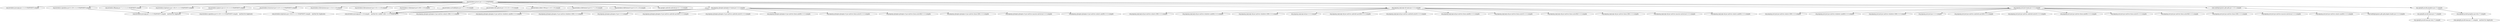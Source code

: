 digraph bytedeco__javacv {
	"org.bytedeco:javacv:jar:1.5.12-SNAPSHOT" -> "org.bytedeco:javacpp:jar:1.5.12-SNAPSHOT:compile" ; 
	"org.bytedeco:javacv:jar:1.5.12-SNAPSHOT" -> "org.bytedeco:openblas:jar:0.3.29-1.5.12-SNAPSHOT:compile" ; 
	"org.bytedeco:javacv:jar:1.5.12-SNAPSHOT" -> "org.bytedeco:opencv:jar:4.11.0-1.5.12-SNAPSHOT:compile" ; 
	"org.bytedeco:javacv:jar:1.5.12-SNAPSHOT" -> "org.bytedeco:ffmpeg:jar:7.1.1-1.5.12-SNAPSHOT:compile" ; 
	"org.bytedeco:javacv:jar:1.5.12-SNAPSHOT" -> "org.bytedeco:flycapture:jar:2.13.3.31-1.5.9:compile" ; 
	"org.bytedeco:javacv:jar:1.5.12-SNAPSHOT" -> "org.bytedeco:libdc1394:jar:2.2.6-1.5.9:compile" ; 
	"org.bytedeco:javacv:jar:1.5.12-SNAPSHOT" -> "org.bytedeco:libfreenect:jar:0.5.7-1.5.9:compile" ; 
	"org.bytedeco:javacv:jar:1.5.12-SNAPSHOT" -> "org.bytedeco:libfreenect2:jar:0.2.0-1.5.9:compile" ; 
	"org.bytedeco:javacv:jar:1.5.12-SNAPSHOT" -> "org.bytedeco:librealsense:jar:1.12.4-1.5.9:compile" ; 
	"org.bytedeco:javacv:jar:1.5.12-SNAPSHOT" -> "org.bytedeco:librealsense2:jar:2.53.1-1.5.9:compile" ; 
	"org.bytedeco:javacv:jar:1.5.12-SNAPSHOT" -> "org.bytedeco:videoinput:jar:0.200-1.5.9:compile" ; 
	"org.bytedeco:javacv:jar:1.5.12-SNAPSHOT" -> "org.bytedeco:artoolkitplus:jar:2.3.1-1.5.9:compile" ; 
	"org.bytedeco:javacv:jar:1.5.12-SNAPSHOT" -> "org.bytedeco:leptonica:jar:1.85.0-1.5.12-SNAPSHOT:compile" ; 
	"org.bytedeco:javacv:jar:1.5.12-SNAPSHOT" -> "org.bytedeco:tesseract:jar:5.5.0-1.5.12-SNAPSHOT:compile" ; 
	"org.bytedeco:javacv:jar:1.5.12-SNAPSHOT" -> "com.google.android:android:jar:4.1.1.4:compile" ; 
	"org.bytedeco:javacv:jar:1.5.12-SNAPSHOT" -> "org.jogamp.gluegen:gluegen-rt-main:jar:2.3.2:compile" ; 
	"org.bytedeco:javacv:jar:1.5.12-SNAPSHOT" -> "org.jogamp.jogl:jogl-all-main:jar:2.3.2:compile" ; 
	"org.bytedeco:javacv:jar:1.5.12-SNAPSHOT" -> "org.jogamp.jocl:jocl-main:jar:2.3.2:compile" ; 
	"org.bytedeco:javacv:jar:1.5.12-SNAPSHOT" -> "com.badlogicgames.gdx:gdx:jar:1.13.1:compile" ; 
	"org.bytedeco:javacv:jar:1.5.12-SNAPSHOT" -> "org.openjfx:javafx-graphics:jar:17:compile" ; 
	"org.bytedeco:openblas:jar:0.3.29-1.5.12-SNAPSHOT:compile" -> "(org.bytedeco:javacpp:jar:1.5.12-SNAPSHOT:compile - omitted for duplicate)" ; 
	"org.bytedeco:opencv:jar:4.11.0-1.5.12-SNAPSHOT:compile" -> "(org.bytedeco:openblas:jar:0.3.29-1.5.12-SNAPSHOT:compile - omitted for duplicate)" ; 
	"org.bytedeco:opencv:jar:4.11.0-1.5.12-SNAPSHOT:compile" -> "(org.bytedeco:javacpp:jar:1.5.12-SNAPSHOT:compile - omitted for duplicate)" ; 
	"org.bytedeco:ffmpeg:jar:7.1.1-1.5.12-SNAPSHOT:compile" -> "(org.bytedeco:javacpp:jar:1.5.12-SNAPSHOT:compile - omitted for duplicate)" ; 
	"org.bytedeco:flycapture:jar:2.13.3.31-1.5.9:compile" -> "(org.bytedeco:javacpp:jar:1.5.9:compile - omitted for conflict with 1.5.12-SNAPSHOT)" ; 
	"org.bytedeco:libdc1394:jar:2.2.6-1.5.9:compile" -> "(org.bytedeco:javacpp:jar:1.5.9:compile - omitted for conflict with 1.5.12-SNAPSHOT)" ; 
	"org.bytedeco:libfreenect:jar:0.5.7-1.5.9:compile" -> "(org.bytedeco:javacpp:jar:1.5.9:compile - omitted for conflict with 1.5.12-SNAPSHOT)" ; 
	"org.bytedeco:libfreenect2:jar:0.2.0-1.5.9:compile" -> "(org.bytedeco:javacpp:jar:1.5.9:compile - omitted for conflict with 1.5.12-SNAPSHOT)" ; 
	"org.bytedeco:librealsense:jar:1.12.4-1.5.9:compile" -> "(org.bytedeco:javacpp:jar:1.5.9:compile - omitted for conflict with 1.5.12-SNAPSHOT)" ; 
	"org.bytedeco:librealsense2:jar:2.53.1-1.5.9:compile" -> "(org.bytedeco:javacpp:jar:1.5.9:compile - omitted for conflict with 1.5.12-SNAPSHOT)" ; 
	"org.bytedeco:videoinput:jar:0.200-1.5.9:compile" -> "(org.bytedeco:javacpp:jar:1.5.9:compile - omitted for conflict with 1.5.12-SNAPSHOT)" ; 
	"org.bytedeco:artoolkitplus:jar:2.3.1-1.5.9:compile" -> "(org.bytedeco:javacpp:jar:1.5.9:compile - omitted for conflict with 1.5.12-SNAPSHOT)" ; 
	"org.bytedeco:leptonica:jar:1.85.0-1.5.12-SNAPSHOT:compile" -> "(org.bytedeco:javacpp:jar:1.5.12-SNAPSHOT:compile - omitted for duplicate)" ; 
	"org.bytedeco:tesseract:jar:5.5.0-1.5.12-SNAPSHOT:compile" -> "(org.bytedeco:leptonica:jar:1.85.0-1.5.12-SNAPSHOT:compile - omitted for duplicate)" ; 
	"org.bytedeco:tesseract:jar:5.5.0-1.5.12-SNAPSHOT:compile" -> "(org.bytedeco:javacpp:jar:1.5.12-SNAPSHOT:compile - omitted for duplicate)" ; 
	"org.jogamp.gluegen:gluegen-rt-main:jar:2.3.2:compile" -> "org.jogamp.gluegen:gluegen-rt:jar:2.3.2:compile" ; 
	"org.jogamp.gluegen:gluegen-rt-main:jar:2.3.2:compile" -> "org.jogamp.gluegen:gluegen-rt:jar:natives-android-aarch64:2.3.2:compile" ; 
	"org.jogamp.gluegen:gluegen-rt-main:jar:2.3.2:compile" -> "org.jogamp.gluegen:gluegen-rt:jar:natives-android-armv6:2.3.2:compile" ; 
	"org.jogamp.gluegen:gluegen-rt-main:jar:2.3.2:compile" -> "org.jogamp.gluegen:gluegen-rt:jar:natives-linux-amd64:2.3.2:compile" ; 
	"org.jogamp.gluegen:gluegen-rt-main:jar:2.3.2:compile" -> "org.jogamp.gluegen:gluegen-rt:jar:natives-linux-armv6:2.3.2:compile" ; 
	"org.jogamp.gluegen:gluegen-rt-main:jar:2.3.2:compile" -> "org.jogamp.gluegen:gluegen-rt:jar:natives-linux-armv6hf:2.3.2:compile" ; 
	"org.jogamp.gluegen:gluegen-rt-main:jar:2.3.2:compile" -> "org.jogamp.gluegen:gluegen-rt:jar:natives-linux-i586:2.3.2:compile" ; 
	"org.jogamp.gluegen:gluegen-rt-main:jar:2.3.2:compile" -> "org.jogamp.gluegen:gluegen-rt:jar:natives-macosx-universal:2.3.2:compile" ; 
	"org.jogamp.gluegen:gluegen-rt-main:jar:2.3.2:compile" -> "org.jogamp.gluegen:gluegen-rt:jar:natives-solaris-amd64:2.3.2:compile" ; 
	"org.jogamp.gluegen:gluegen-rt-main:jar:2.3.2:compile" -> "org.jogamp.gluegen:gluegen-rt:jar:natives-solaris-i586:2.3.2:compile" ; 
	"org.jogamp.gluegen:gluegen-rt-main:jar:2.3.2:compile" -> "org.jogamp.gluegen:gluegen-rt:jar:natives-windows-amd64:2.3.2:compile" ; 
	"org.jogamp.gluegen:gluegen-rt-main:jar:2.3.2:compile" -> "org.jogamp.gluegen:gluegen-rt:jar:natives-windows-i586:2.3.2:compile" ; 
	"org.jogamp.jogl:jogl-all-main:jar:2.3.2:compile" -> "org.jogamp.jogl:jogl-all:jar:2.3.2:compile" ; 
	"org.jogamp.jogl:jogl-all-main:jar:2.3.2:compile" -> "org.jogamp.jogl:jogl-all:jar:natives-android-aarch64:2.3.2:compile" ; 
	"org.jogamp.jogl:jogl-all-main:jar:2.3.2:compile" -> "org.jogamp.jogl:jogl-all:jar:natives-android-armv6:2.3.2:compile" ; 
	"org.jogamp.jogl:jogl-all-main:jar:2.3.2:compile" -> "org.jogamp.jogl:jogl-all:jar:natives-linux-amd64:2.3.2:compile" ; 
	"org.jogamp.jogl:jogl-all-main:jar:2.3.2:compile" -> "org.jogamp.jogl:jogl-all:jar:natives-linux-armv6:2.3.2:compile" ; 
	"org.jogamp.jogl:jogl-all-main:jar:2.3.2:compile" -> "org.jogamp.jogl:jogl-all:jar:natives-linux-armv6hf:2.3.2:compile" ; 
	"org.jogamp.jogl:jogl-all-main:jar:2.3.2:compile" -> "org.jogamp.jogl:jogl-all:jar:natives-linux-i586:2.3.2:compile" ; 
	"org.jogamp.jogl:jogl-all-main:jar:2.3.2:compile" -> "org.jogamp.jogl:jogl-all:jar:natives-macosx-universal:2.3.2:compile" ; 
	"org.jogamp.jogl:jogl-all-main:jar:2.3.2:compile" -> "org.jogamp.jogl:jogl-all:jar:natives-solaris-amd64:2.3.2:compile" ; 
	"org.jogamp.jogl:jogl-all-main:jar:2.3.2:compile" -> "org.jogamp.jogl:jogl-all:jar:natives-solaris-i586:2.3.2:compile" ; 
	"org.jogamp.jogl:jogl-all-main:jar:2.3.2:compile" -> "org.jogamp.jogl:jogl-all:jar:natives-windows-amd64:2.3.2:compile" ; 
	"org.jogamp.jogl:jogl-all-main:jar:2.3.2:compile" -> "org.jogamp.jogl:jogl-all:jar:natives-windows-i586:2.3.2:compile" ; 
	"org.jogamp.jocl:jocl-main:jar:2.3.2:compile" -> "org.jogamp.jocl:jocl:jar:2.3.2:compile" ; 
	"org.jogamp.jocl:jocl-main:jar:2.3.2:compile" -> "org.jogamp.jocl:jocl:jar:natives-android-aarch64:2.3.2:compile" ; 
	"org.jogamp.jocl:jocl-main:jar:2.3.2:compile" -> "org.jogamp.jocl:jocl:jar:natives-android-armv6:2.3.2:compile" ; 
	"org.jogamp.jocl:jocl-main:jar:2.3.2:compile" -> "org.jogamp.jocl:jocl:jar:natives-linux-amd64:2.3.2:compile" ; 
	"org.jogamp.jocl:jocl-main:jar:2.3.2:compile" -> "org.jogamp.jocl:jocl:jar:natives-linux-armv6:2.3.2:compile" ; 
	"org.jogamp.jocl:jocl-main:jar:2.3.2:compile" -> "org.jogamp.jocl:jocl:jar:natives-linux-armv6hf:2.3.2:compile" ; 
	"org.jogamp.jocl:jocl-main:jar:2.3.2:compile" -> "org.jogamp.jocl:jocl:jar:natives-linux-i586:2.3.2:compile" ; 
	"org.jogamp.jocl:jocl-main:jar:2.3.2:compile" -> "org.jogamp.jocl:jocl:jar:natives-macosx-universal:2.3.2:compile" ; 
	"org.jogamp.jocl:jocl-main:jar:2.3.2:compile" -> "org.jogamp.jocl:jocl:jar:natives-solaris-amd64:2.3.2:compile" ; 
	"org.jogamp.jocl:jocl-main:jar:2.3.2:compile" -> "org.jogamp.jocl:jocl:jar:natives-solaris-i586:2.3.2:compile" ; 
	"org.jogamp.jocl:jocl-main:jar:2.3.2:compile" -> "org.jogamp.jocl:jocl:jar:natives-windows-amd64:2.3.2:compile" ; 
	"org.jogamp.jocl:jocl-main:jar:2.3.2:compile" -> "org.jogamp.jocl:jocl:jar:natives-windows-i586:2.3.2:compile" ; 
	"com.badlogicgames.gdx:gdx:jar:1.13.1:compile" -> "com.badlogicgames.gdx:gdx-jnigen-loader:jar:2.5.2:compile" ; 
	"org.openjfx:javafx-graphics:jar:17:compile" -> "org.openjfx:javafx-graphics:jar:win:17:compile" ; 
	"org.openjfx:javafx-graphics:jar:17:compile" -> "org.openjfx:javafx-base:jar:17:compile" ; 
	"org.openjfx:javafx-graphics:jar:win:17:compile" -> "(org.openjfx:javafx-base:jar:17:compile - omitted for duplicate)" ; 
	"org.openjfx:javafx-base:jar:17:compile" -> "org.openjfx:javafx-base:jar:win:17:compile" ; 
}
